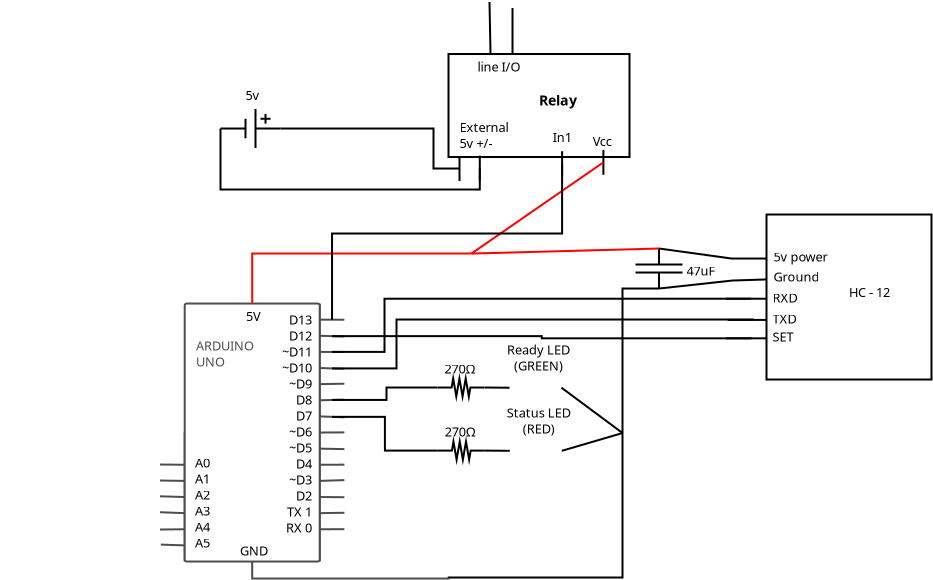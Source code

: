 <?xml version="1.0" encoding="UTF-8"?>
<dia:diagram xmlns:dia="http://www.lysator.liu.se/~alla/dia/">
  <dia:layer name="Background" visible="true" connectable="true" active="true">
    <dia:object type="Standard - Text" version="1" id="O0">
      <dia:attribute name="obj_pos">
        <dia:point val="7.4,7.1"/>
      </dia:attribute>
      <dia:attribute name="obj_bb">
        <dia:rectangle val="7.4,6.505;7.4,7.253"/>
      </dia:attribute>
      <dia:attribute name="text">
        <dia:composite type="text">
          <dia:attribute name="string">
            <dia:string>##</dia:string>
          </dia:attribute>
          <dia:attribute name="font">
            <dia:font family="sans" style="0" name="Helvetica"/>
          </dia:attribute>
          <dia:attribute name="height">
            <dia:real val="0.8"/>
          </dia:attribute>
          <dia:attribute name="pos">
            <dia:point val="7.4,7.1"/>
          </dia:attribute>
          <dia:attribute name="color">
            <dia:color val="#000000ff"/>
          </dia:attribute>
          <dia:attribute name="alignment">
            <dia:enum val="0"/>
          </dia:attribute>
        </dia:composite>
      </dia:attribute>
      <dia:attribute name="valign">
        <dia:enum val="3"/>
      </dia:attribute>
    </dia:object>
    <dia:object type="Standard - Text" version="1" id="O1">
      <dia:attribute name="obj_pos">
        <dia:point val="22.15,18.55"/>
      </dia:attribute>
      <dia:attribute name="obj_bb">
        <dia:rectangle val="22.15,17.955;22.15,18.703"/>
      </dia:attribute>
      <dia:attribute name="text">
        <dia:composite type="text">
          <dia:attribute name="string">
            <dia:string>##</dia:string>
          </dia:attribute>
          <dia:attribute name="font">
            <dia:font family="sans" style="0" name="Helvetica"/>
          </dia:attribute>
          <dia:attribute name="height">
            <dia:real val="0.8"/>
          </dia:attribute>
          <dia:attribute name="pos">
            <dia:point val="22.15,18.55"/>
          </dia:attribute>
          <dia:attribute name="color">
            <dia:color val="#000000ff"/>
          </dia:attribute>
          <dia:attribute name="alignment">
            <dia:enum val="0"/>
          </dia:attribute>
        </dia:composite>
      </dia:attribute>
      <dia:attribute name="valign">
        <dia:enum val="3"/>
      </dia:attribute>
    </dia:object>
    <dia:object type="Standard - Text" version="1" id="O2">
      <dia:attribute name="obj_pos">
        <dia:point val="9.95,7.6"/>
      </dia:attribute>
      <dia:attribute name="obj_bb">
        <dia:rectangle val="9.95,7.005;9.95,7.753"/>
      </dia:attribute>
      <dia:attribute name="text">
        <dia:composite type="text">
          <dia:attribute name="string">
            <dia:string>##</dia:string>
          </dia:attribute>
          <dia:attribute name="font">
            <dia:font family="sans" style="0" name="Helvetica"/>
          </dia:attribute>
          <dia:attribute name="height">
            <dia:real val="0.8"/>
          </dia:attribute>
          <dia:attribute name="pos">
            <dia:point val="9.95,7.6"/>
          </dia:attribute>
          <dia:attribute name="color">
            <dia:color val="#000000ff"/>
          </dia:attribute>
          <dia:attribute name="alignment">
            <dia:enum val="0"/>
          </dia:attribute>
        </dia:composite>
      </dia:attribute>
      <dia:attribute name="valign">
        <dia:enum val="3"/>
      </dia:attribute>
    </dia:object>
    <dia:object type="Standard - ZigZagLine" version="1" id="O3">
      <dia:attribute name="obj_pos">
        <dia:point val="19.96,20.75"/>
      </dia:attribute>
      <dia:attribute name="obj_bb">
        <dia:rectangle val="19.91,20.7;29.825,21.65"/>
      </dia:attribute>
      <dia:attribute name="orth_points">
        <dia:point val="19.96,20.75"/>
        <dia:point val="19.96,21.6"/>
        <dia:point val="29.775,21.6"/>
        <dia:point val="29.775,21.5"/>
      </dia:attribute>
      <dia:attribute name="orth_orient">
        <dia:enum val="1"/>
        <dia:enum val="0"/>
        <dia:enum val="1"/>
      </dia:attribute>
      <dia:attribute name="autorouting">
        <dia:boolean val="false"/>
      </dia:attribute>
      <dia:attribute name="line_color">
        <dia:color val="#4d4d4dff"/>
      </dia:attribute>
      <dia:connections>
        <dia:connection handle="0" to="O27" connection="6"/>
      </dia:connections>
    </dia:object>
    <dia:object type="Standard - Line" version="0" id="O4">
      <dia:attribute name="obj_pos">
        <dia:point val="16.585,15.912"/>
      </dia:attribute>
      <dia:attribute name="obj_bb">
        <dia:rectangle val="15.298,15.85;16.636,15.963"/>
      </dia:attribute>
      <dia:attribute name="conn_endpoints">
        <dia:point val="16.585,15.912"/>
        <dia:point val="15.349,15.9"/>
      </dia:attribute>
      <dia:attribute name="numcp">
        <dia:int val="1"/>
      </dia:attribute>
      <dia:attribute name="line_color">
        <dia:color val="#4d4d4dff"/>
      </dia:attribute>
      <dia:connections>
        <dia:connection handle="0" to="O10" connection="5"/>
      </dia:connections>
    </dia:object>
    <dia:object type="Standard - Line" version="0" id="O5">
      <dia:attribute name="obj_pos">
        <dia:point val="16.585,19.944"/>
      </dia:attribute>
      <dia:attribute name="obj_bb">
        <dia:rectangle val="15.338,19.852;16.637,19.995"/>
      </dia:attribute>
      <dia:attribute name="conn_endpoints">
        <dia:point val="16.585,19.944"/>
        <dia:point val="15.39,19.903"/>
      </dia:attribute>
      <dia:attribute name="numcp">
        <dia:int val="1"/>
      </dia:attribute>
      <dia:attribute name="line_color">
        <dia:color val="#4d4d4dff"/>
      </dia:attribute>
      <dia:connections>
        <dia:connection handle="0" to="O10" connection="0"/>
      </dia:connections>
    </dia:object>
    <dia:object type="Standard - Line" version="0" id="O6">
      <dia:attribute name="obj_pos">
        <dia:point val="16.585,16.719"/>
      </dia:attribute>
      <dia:attribute name="obj_bb">
        <dia:rectangle val="15.298,16.649;16.636,16.77"/>
      </dia:attribute>
      <dia:attribute name="conn_endpoints">
        <dia:point val="16.585,16.719"/>
        <dia:point val="15.349,16.7"/>
      </dia:attribute>
      <dia:attribute name="numcp">
        <dia:int val="1"/>
      </dia:attribute>
      <dia:attribute name="line_color">
        <dia:color val="#4d4d4dff"/>
      </dia:attribute>
      <dia:connections>
        <dia:connection handle="0" to="O10" connection="4"/>
      </dia:connections>
    </dia:object>
    <dia:object type="Standard - Line" version="0" id="O7">
      <dia:attribute name="obj_pos">
        <dia:point val="16.585,17.525"/>
      </dia:attribute>
      <dia:attribute name="obj_bb">
        <dia:rectangle val="15.298,17.439;16.637,17.576"/>
      </dia:attribute>
      <dia:attribute name="conn_endpoints">
        <dia:point val="16.585,17.525"/>
        <dia:point val="15.35,17.49"/>
      </dia:attribute>
      <dia:attribute name="numcp">
        <dia:int val="1"/>
      </dia:attribute>
      <dia:attribute name="line_color">
        <dia:color val="#4d4d4dff"/>
      </dia:attribute>
      <dia:connections>
        <dia:connection handle="0" to="O10" connection="3"/>
      </dia:connections>
    </dia:object>
    <dia:object type="Standard - Line" version="0" id="O8">
      <dia:attribute name="obj_pos">
        <dia:point val="16.585,18.331"/>
      </dia:attribute>
      <dia:attribute name="obj_bb">
        <dia:rectangle val="15.298,18.233;16.637,18.383"/>
      </dia:attribute>
      <dia:attribute name="conn_endpoints">
        <dia:point val="16.585,18.331"/>
        <dia:point val="15.35,18.285"/>
      </dia:attribute>
      <dia:attribute name="numcp">
        <dia:int val="1"/>
      </dia:attribute>
      <dia:attribute name="line_color">
        <dia:color val="#4d4d4dff"/>
      </dia:attribute>
      <dia:connections>
        <dia:connection handle="0" to="O10" connection="2"/>
      </dia:connections>
    </dia:object>
    <dia:object type="Standard - Line" version="0" id="O9">
      <dia:attribute name="obj_pos">
        <dia:point val="16.585,19.137"/>
      </dia:attribute>
      <dia:attribute name="obj_bb">
        <dia:rectangle val="15.3,19.087;16.636,19.201"/>
      </dia:attribute>
      <dia:attribute name="conn_endpoints">
        <dia:point val="16.585,19.137"/>
        <dia:point val="15.35,19.15"/>
      </dia:attribute>
      <dia:attribute name="numcp">
        <dia:int val="1"/>
      </dia:attribute>
      <dia:attribute name="line_color">
        <dia:color val="#4d4d4dff"/>
      </dia:attribute>
      <dia:connections>
        <dia:connection handle="0" to="O10" connection="1"/>
      </dia:connections>
    </dia:object>
    <dia:object type="Standard - Line" version="0" id="O10">
      <dia:attribute name="obj_pos">
        <dia:point val="16.585,20.75"/>
      </dia:attribute>
      <dia:attribute name="obj_bb">
        <dia:rectangle val="16.535,14.25;16.635,20.8"/>
      </dia:attribute>
      <dia:attribute name="conn_endpoints">
        <dia:point val="16.585,20.75"/>
        <dia:point val="16.585,14.3"/>
      </dia:attribute>
      <dia:attribute name="numcp">
        <dia:int val="7"/>
      </dia:attribute>
      <dia:attribute name="line_color">
        <dia:color val="#4d4d4dff"/>
      </dia:attribute>
      <dia:connections>
        <dia:connection handle="0" to="O27" connection="5"/>
        <dia:connection handle="1" to="O27" connection="3"/>
      </dia:connections>
    </dia:object>
    <dia:object type="Standard - Line" version="0" id="O11">
      <dia:attribute name="obj_pos">
        <dia:point val="23.335,14.3"/>
      </dia:attribute>
      <dia:attribute name="obj_bb">
        <dia:rectangle val="23.285,14.25;23.385,20.8"/>
      </dia:attribute>
      <dia:attribute name="conn_endpoints">
        <dia:point val="23.335,14.3"/>
        <dia:point val="23.335,20.75"/>
      </dia:attribute>
      <dia:attribute name="numcp">
        <dia:int val="7"/>
      </dia:attribute>
      <dia:attribute name="line_color">
        <dia:color val="#4d4d4dff"/>
      </dia:attribute>
      <dia:connections>
        <dia:connection handle="0" to="O27" connection="4"/>
        <dia:connection handle="1" to="O27" connection="7"/>
      </dia:connections>
    </dia:object>
    <dia:object type="Standard - Line" version="0" id="O12">
      <dia:attribute name="obj_pos">
        <dia:point val="23.335,7.85"/>
      </dia:attribute>
      <dia:attribute name="obj_bb">
        <dia:rectangle val="23.285,7.8;23.385,14.35"/>
      </dia:attribute>
      <dia:attribute name="conn_endpoints">
        <dia:point val="23.335,7.85"/>
        <dia:point val="23.335,14.3"/>
      </dia:attribute>
      <dia:attribute name="numcp">
        <dia:int val="7"/>
      </dia:attribute>
      <dia:attribute name="line_color">
        <dia:color val="#4d4d4dff"/>
      </dia:attribute>
      <dia:connections>
        <dia:connection handle="0" to="O27" connection="2"/>
        <dia:connection handle="1" to="O27" connection="4"/>
      </dia:connections>
    </dia:object>
    <dia:object type="Standard - Line" version="0" id="O13">
      <dia:attribute name="obj_pos">
        <dia:point val="24.569,8.66"/>
      </dia:attribute>
      <dia:attribute name="obj_bb">
        <dia:rectangle val="23.285,8.606;24.619,8.71"/>
      </dia:attribute>
      <dia:attribute name="conn_endpoints">
        <dia:point val="24.569,8.66"/>
        <dia:point val="23.335,8.656"/>
      </dia:attribute>
      <dia:attribute name="numcp">
        <dia:int val="1"/>
      </dia:attribute>
      <dia:attribute name="line_color">
        <dia:color val="#4d4d4dff"/>
      </dia:attribute>
      <dia:connections>
        <dia:connection handle="1" to="O12" connection="0"/>
      </dia:connections>
    </dia:object>
    <dia:object type="Standard - Line" version="0" id="O14">
      <dia:attribute name="obj_pos">
        <dia:point val="24.57,9.5"/>
      </dia:attribute>
      <dia:attribute name="obj_bb">
        <dia:rectangle val="23.284,9.411;24.621,9.552"/>
      </dia:attribute>
      <dia:attribute name="conn_endpoints">
        <dia:point val="24.57,9.5"/>
        <dia:point val="23.335,9.463"/>
      </dia:attribute>
      <dia:attribute name="numcp">
        <dia:int val="1"/>
      </dia:attribute>
      <dia:attribute name="line_color">
        <dia:color val="#4d4d4dff"/>
      </dia:attribute>
      <dia:connections>
        <dia:connection handle="1" to="O12" connection="1"/>
      </dia:connections>
    </dia:object>
    <dia:object type="Standard - Line" version="0" id="O15">
      <dia:attribute name="obj_pos">
        <dia:point val="24.57,10.27"/>
      </dia:attribute>
      <dia:attribute name="obj_bb">
        <dia:rectangle val="23.285,10.219;24.62,10.32"/>
      </dia:attribute>
      <dia:attribute name="conn_endpoints">
        <dia:point val="24.57,10.27"/>
        <dia:point val="23.335,10.269"/>
      </dia:attribute>
      <dia:attribute name="numcp">
        <dia:int val="1"/>
      </dia:attribute>
      <dia:attribute name="line_color">
        <dia:color val="#4d4d4dff"/>
      </dia:attribute>
      <dia:connections>
        <dia:connection handle="1" to="O12" connection="2"/>
      </dia:connections>
    </dia:object>
    <dia:object type="Standard - Line" version="0" id="O16">
      <dia:attribute name="obj_pos">
        <dia:point val="24.569,11.114"/>
      </dia:attribute>
      <dia:attribute name="obj_bb">
        <dia:rectangle val="23.284,11.023;24.621,11.166"/>
      </dia:attribute>
      <dia:attribute name="conn_endpoints">
        <dia:point val="24.569,11.114"/>
        <dia:point val="23.335,11.075"/>
      </dia:attribute>
      <dia:attribute name="numcp">
        <dia:int val="1"/>
      </dia:attribute>
      <dia:attribute name="line_color">
        <dia:color val="#4d4d4dff"/>
      </dia:attribute>
      <dia:connections>
        <dia:connection handle="1" to="O12" connection="3"/>
      </dia:connections>
    </dia:object>
    <dia:object type="Standard - Line" version="0" id="O17">
      <dia:attribute name="obj_pos">
        <dia:point val="24.569,11.859"/>
      </dia:attribute>
      <dia:attribute name="obj_bb">
        <dia:rectangle val="23.285,11.808;24.62,11.932"/>
      </dia:attribute>
      <dia:attribute name="conn_endpoints">
        <dia:point val="24.569,11.859"/>
        <dia:point val="23.335,11.881"/>
      </dia:attribute>
      <dia:attribute name="numcp">
        <dia:int val="1"/>
      </dia:attribute>
      <dia:attribute name="line_color">
        <dia:color val="#4d4d4dff"/>
      </dia:attribute>
      <dia:connections>
        <dia:connection handle="1" to="O12" connection="4"/>
      </dia:connections>
    </dia:object>
    <dia:object type="Standard - Line" version="0" id="O18">
      <dia:attribute name="obj_pos">
        <dia:point val="24.569,12.654"/>
      </dia:attribute>
      <dia:attribute name="obj_bb">
        <dia:rectangle val="23.284,12.603;24.62,12.739"/>
      </dia:attribute>
      <dia:attribute name="conn_endpoints">
        <dia:point val="24.569,12.654"/>
        <dia:point val="23.335,12.688"/>
      </dia:attribute>
      <dia:attribute name="numcp">
        <dia:int val="1"/>
      </dia:attribute>
      <dia:attribute name="line_color">
        <dia:color val="#4d4d4dff"/>
      </dia:attribute>
      <dia:connections>
        <dia:connection handle="1" to="O12" connection="5"/>
      </dia:connections>
    </dia:object>
    <dia:object type="Standard - Line" version="0" id="O19">
      <dia:attribute name="obj_pos">
        <dia:point val="24.569,13.539"/>
      </dia:attribute>
      <dia:attribute name="obj_bb">
        <dia:rectangle val="23.284,13.442;24.62,13.591"/>
      </dia:attribute>
      <dia:attribute name="conn_endpoints">
        <dia:point val="24.569,13.539"/>
        <dia:point val="23.335,13.494"/>
      </dia:attribute>
      <dia:attribute name="numcp">
        <dia:int val="1"/>
      </dia:attribute>
      <dia:attribute name="line_color">
        <dia:color val="#4d4d4dff"/>
      </dia:attribute>
      <dia:connections>
        <dia:connection handle="1" to="O12" connection="6"/>
      </dia:connections>
    </dia:object>
    <dia:object type="Standard - Line" version="0" id="O20">
      <dia:attribute name="obj_pos">
        <dia:point val="24.57,14.294"/>
      </dia:attribute>
      <dia:attribute name="obj_bb">
        <dia:rectangle val="23.285,14.244;24.62,14.35"/>
      </dia:attribute>
      <dia:attribute name="conn_endpoints">
        <dia:point val="24.57,14.294"/>
        <dia:point val="23.335,14.3"/>
      </dia:attribute>
      <dia:attribute name="numcp">
        <dia:int val="1"/>
      </dia:attribute>
      <dia:attribute name="line_color">
        <dia:color val="#4d4d4dff"/>
      </dia:attribute>
      <dia:connections>
        <dia:connection handle="1" to="O27" connection="4"/>
      </dia:connections>
    </dia:object>
    <dia:object type="Standard - Line" version="0" id="O21">
      <dia:attribute name="obj_pos">
        <dia:point val="24.569,15.13"/>
      </dia:attribute>
      <dia:attribute name="obj_bb">
        <dia:rectangle val="23.284,15.055;24.62,15.181"/>
      </dia:attribute>
      <dia:attribute name="conn_endpoints">
        <dia:point val="24.569,15.13"/>
        <dia:point val="23.335,15.106"/>
      </dia:attribute>
      <dia:attribute name="numcp">
        <dia:int val="1"/>
      </dia:attribute>
      <dia:attribute name="line_color">
        <dia:color val="#4d4d4dff"/>
      </dia:attribute>
      <dia:connections>
        <dia:connection handle="1" to="O11" connection="0"/>
      </dia:connections>
    </dia:object>
    <dia:object type="Standard - Line" version="0" id="O22">
      <dia:attribute name="obj_pos">
        <dia:point val="24.57,15.908"/>
      </dia:attribute>
      <dia:attribute name="obj_bb">
        <dia:rectangle val="23.285,15.858;24.62,15.963"/>
      </dia:attribute>
      <dia:attribute name="conn_endpoints">
        <dia:point val="24.57,15.908"/>
        <dia:point val="23.335,15.912"/>
      </dia:attribute>
      <dia:attribute name="numcp">
        <dia:int val="1"/>
      </dia:attribute>
      <dia:attribute name="line_color">
        <dia:color val="#4d4d4dff"/>
      </dia:attribute>
      <dia:connections>
        <dia:connection handle="1" to="O11" connection="1"/>
      </dia:connections>
    </dia:object>
    <dia:object type="Standard - Line" version="0" id="O23">
      <dia:attribute name="obj_pos">
        <dia:point val="24.569,16.679"/>
      </dia:attribute>
      <dia:attribute name="obj_bb">
        <dia:rectangle val="23.284,16.628;24.621,16.77"/>
      </dia:attribute>
      <dia:attribute name="conn_endpoints">
        <dia:point val="24.569,16.679"/>
        <dia:point val="23.335,16.719"/>
      </dia:attribute>
      <dia:attribute name="numcp">
        <dia:int val="1"/>
      </dia:attribute>
      <dia:attribute name="line_color">
        <dia:color val="#4d4d4dff"/>
      </dia:attribute>
      <dia:connections>
        <dia:connection handle="1" to="O11" connection="2"/>
      </dia:connections>
    </dia:object>
    <dia:object type="Standard - Line" version="0" id="O24">
      <dia:attribute name="obj_pos">
        <dia:point val="24.569,17.534"/>
      </dia:attribute>
      <dia:attribute name="obj_bb">
        <dia:rectangle val="23.285,17.475;24.62,17.585"/>
      </dia:attribute>
      <dia:attribute name="conn_endpoints">
        <dia:point val="24.569,17.534"/>
        <dia:point val="23.335,17.525"/>
      </dia:attribute>
      <dia:attribute name="numcp">
        <dia:int val="1"/>
      </dia:attribute>
      <dia:attribute name="line_color">
        <dia:color val="#4d4d4dff"/>
      </dia:attribute>
      <dia:connections>
        <dia:connection handle="1" to="O11" connection="3"/>
      </dia:connections>
    </dia:object>
    <dia:object type="Standard - Line" version="0" id="O25">
      <dia:attribute name="obj_pos">
        <dia:point val="24.57,18.312"/>
      </dia:attribute>
      <dia:attribute name="obj_bb">
        <dia:rectangle val="23.285,18.262;24.621,18.382"/>
      </dia:attribute>
      <dia:attribute name="conn_endpoints">
        <dia:point val="24.57,18.312"/>
        <dia:point val="23.335,18.331"/>
      </dia:attribute>
      <dia:attribute name="numcp">
        <dia:int val="1"/>
      </dia:attribute>
      <dia:attribute name="line_color">
        <dia:color val="#4d4d4dff"/>
      </dia:attribute>
      <dia:connections>
        <dia:connection handle="1" to="O11" connection="4"/>
      </dia:connections>
    </dia:object>
    <dia:object type="Standard - Line" version="0" id="O26">
      <dia:attribute name="obj_pos">
        <dia:point val="24.569,19.134"/>
      </dia:attribute>
      <dia:attribute name="obj_bb">
        <dia:rectangle val="23.285,19.084;24.619,19.188"/>
      </dia:attribute>
      <dia:attribute name="conn_endpoints">
        <dia:point val="24.569,19.134"/>
        <dia:point val="23.335,19.137"/>
      </dia:attribute>
      <dia:attribute name="numcp">
        <dia:int val="1"/>
      </dia:attribute>
      <dia:attribute name="line_color">
        <dia:color val="#4d4d4dff"/>
      </dia:attribute>
      <dia:connections>
        <dia:connection handle="1" to="O11" connection="5"/>
      </dia:connections>
    </dia:object>
    <dia:group>
      <dia:attribute name="meta">
        <dia:composite type="dict"/>
      </dia:attribute>
      <dia:attribute name="matrix"/>
      <dia:object type="Standard - Box" version="0" id="O27">
        <dia:attribute name="obj_pos">
          <dia:point val="16.585,7.85"/>
        </dia:attribute>
        <dia:attribute name="obj_bb">
          <dia:rectangle val="16.535,7.8;23.385,20.8"/>
        </dia:attribute>
        <dia:attribute name="elem_corner">
          <dia:point val="16.585,7.85"/>
        </dia:attribute>
        <dia:attribute name="elem_width">
          <dia:real val="6.75"/>
        </dia:attribute>
        <dia:attribute name="elem_height">
          <dia:real val="12.9"/>
        </dia:attribute>
        <dia:attribute name="border_width">
          <dia:real val="0.1"/>
        </dia:attribute>
        <dia:attribute name="border_color">
          <dia:color val="#4d4d4dff"/>
        </dia:attribute>
        <dia:attribute name="show_background">
          <dia:boolean val="true"/>
        </dia:attribute>
        <dia:attribute name="corner_radius">
          <dia:real val="0.1"/>
        </dia:attribute>
      </dia:object>
      <dia:object type="Standard - Text" version="1" id="O28">
        <dia:attribute name="obj_pos">
          <dia:point val="19.35,20.45"/>
        </dia:attribute>
        <dia:attribute name="obj_bb">
          <dia:rectangle val="19.35,19.855;20.817,20.602"/>
        </dia:attribute>
        <dia:attribute name="text">
          <dia:composite type="text">
            <dia:attribute name="string">
              <dia:string>#GND#</dia:string>
            </dia:attribute>
            <dia:attribute name="font">
              <dia:font family="sans" style="0" name="Helvetica"/>
            </dia:attribute>
            <dia:attribute name="height">
              <dia:real val="0.8"/>
            </dia:attribute>
            <dia:attribute name="pos">
              <dia:point val="19.35,20.45"/>
            </dia:attribute>
            <dia:attribute name="color">
              <dia:color val="#000000ff"/>
            </dia:attribute>
            <dia:attribute name="alignment">
              <dia:enum val="0"/>
            </dia:attribute>
          </dia:composite>
        </dia:attribute>
        <dia:attribute name="valign">
          <dia:enum val="3"/>
        </dia:attribute>
      </dia:object>
      <dia:object type="Standard - Text" version="1" id="O29">
        <dia:attribute name="obj_pos">
          <dia:point val="19.65,8.725"/>
        </dia:attribute>
        <dia:attribute name="obj_bb">
          <dia:rectangle val="19.65,8.13;20.495,8.877"/>
        </dia:attribute>
        <dia:attribute name="text">
          <dia:composite type="text">
            <dia:attribute name="string">
              <dia:string>#5V#</dia:string>
            </dia:attribute>
            <dia:attribute name="font">
              <dia:font family="sans" style="0" name="Helvetica"/>
            </dia:attribute>
            <dia:attribute name="height">
              <dia:real val="0.8"/>
            </dia:attribute>
            <dia:attribute name="pos">
              <dia:point val="19.65,8.725"/>
            </dia:attribute>
            <dia:attribute name="color">
              <dia:color val="#000000ff"/>
            </dia:attribute>
            <dia:attribute name="alignment">
              <dia:enum val="0"/>
            </dia:attribute>
          </dia:composite>
        </dia:attribute>
        <dia:attribute name="valign">
          <dia:enum val="3"/>
        </dia:attribute>
      </dia:object>
      <dia:object type="Standard - Text" version="1" id="O30">
        <dia:attribute name="obj_pos">
          <dia:point val="17.1,16.05"/>
        </dia:attribute>
        <dia:attribute name="obj_bb">
          <dia:rectangle val="17.1,15.455;17.945,20.203"/>
        </dia:attribute>
        <dia:attribute name="text">
          <dia:composite type="text">
            <dia:attribute name="string">
              <dia:string>#A0
A1
A2
A3
A4
A5#</dia:string>
            </dia:attribute>
            <dia:attribute name="font">
              <dia:font family="sans" style="0" name="Helvetica"/>
            </dia:attribute>
            <dia:attribute name="height">
              <dia:real val="0.8"/>
            </dia:attribute>
            <dia:attribute name="pos">
              <dia:point val="17.1,16.05"/>
            </dia:attribute>
            <dia:attribute name="color">
              <dia:color val="#000000ff"/>
            </dia:attribute>
            <dia:attribute name="alignment">
              <dia:enum val="0"/>
            </dia:attribute>
          </dia:composite>
        </dia:attribute>
        <dia:attribute name="valign">
          <dia:enum val="3"/>
        </dia:attribute>
      </dia:object>
      <dia:object type="Standard - Text" version="1" id="O31">
        <dia:attribute name="obj_pos">
          <dia:point val="17.15,10.2"/>
        </dia:attribute>
        <dia:attribute name="obj_bb">
          <dia:rectangle val="17.15,9.605;20.168,11.152"/>
        </dia:attribute>
        <dia:attribute name="text">
          <dia:composite type="text">
            <dia:attribute name="string">
              <dia:string>#ARDUINO
UNO#</dia:string>
            </dia:attribute>
            <dia:attribute name="font">
              <dia:font family="sans" style="0" name="Helvetica"/>
            </dia:attribute>
            <dia:attribute name="height">
              <dia:real val="0.8"/>
            </dia:attribute>
            <dia:attribute name="pos">
              <dia:point val="17.15,10.2"/>
            </dia:attribute>
            <dia:attribute name="color">
              <dia:color val="#4d4d4dff"/>
            </dia:attribute>
            <dia:attribute name="alignment">
              <dia:enum val="0"/>
            </dia:attribute>
          </dia:composite>
        </dia:attribute>
        <dia:attribute name="valign">
          <dia:enum val="3"/>
        </dia:attribute>
      </dia:object>
      <dia:object type="Standard - Text" version="1" id="O32">
        <dia:attribute name="obj_pos">
          <dia:point val="22.95,8.9"/>
        </dia:attribute>
        <dia:attribute name="obj_bb">
          <dia:rectangle val="21.105,8.305;22.95,19.453"/>
        </dia:attribute>
        <dia:attribute name="text">
          <dia:composite type="text">
            <dia:attribute name="string">
              <dia:string>#D13
D12
~D11
~D10
~D9
D8
D7
~D6
~D5
D4
~D3
D2
 TX 1
 RX 0#</dia:string>
            </dia:attribute>
            <dia:attribute name="font">
              <dia:font family="sans" style="0" name="Helvetica"/>
            </dia:attribute>
            <dia:attribute name="height">
              <dia:real val="0.8"/>
            </dia:attribute>
            <dia:attribute name="pos">
              <dia:point val="22.95,8.9"/>
            </dia:attribute>
            <dia:attribute name="color">
              <dia:color val="#000000ff"/>
            </dia:attribute>
            <dia:attribute name="alignment">
              <dia:enum val="2"/>
            </dia:attribute>
          </dia:composite>
        </dia:attribute>
        <dia:attribute name="valign">
          <dia:enum val="3"/>
        </dia:attribute>
      </dia:object>
    </dia:group>
    <dia:object type="Standard - PolyLine" version="0" id="O33">
      <dia:attribute name="obj_pos">
        <dia:point val="40.3,5.1"/>
      </dia:attribute>
      <dia:attribute name="obj_bb">
        <dia:rectangle val="40.244,5.044;46.225,5.65"/>
      </dia:attribute>
      <dia:attribute name="poly_points">
        <dia:point val="40.3,5.1"/>
        <dia:point val="43.925,5.6"/>
        <dia:point val="46.175,5.6"/>
      </dia:attribute>
      <dia:connections>
        <dia:connection handle="0" to="O45" connection="0"/>
      </dia:connections>
    </dia:object>
    <dia:object type="Standard - PolyLine" version="0" id="O34">
      <dia:attribute name="obj_pos">
        <dia:point val="40.3,7.1"/>
      </dia:attribute>
      <dia:attribute name="obj_bb">
        <dia:rectangle val="40.245,6.578;46.242,7.155"/>
      </dia:attribute>
      <dia:attribute name="poly_points">
        <dia:point val="40.3,7.1"/>
        <dia:point val="43.975,6.7"/>
        <dia:point val="46.19,6.63"/>
      </dia:attribute>
      <dia:connections>
        <dia:connection handle="0" to="O45" connection="1"/>
      </dia:connections>
    </dia:object>
    <dia:object type="Standard - Line" version="0" id="O35">
      <dia:attribute name="obj_pos">
        <dia:point val="43.655,7.61"/>
      </dia:attribute>
      <dia:attribute name="obj_bb">
        <dia:rectangle val="43.605,7.56;46.205,7.66"/>
      </dia:attribute>
      <dia:attribute name="conn_endpoints">
        <dia:point val="43.655,7.61"/>
        <dia:point val="46.155,7.61"/>
      </dia:attribute>
      <dia:attribute name="numcp">
        <dia:int val="1"/>
      </dia:attribute>
    </dia:object>
    <dia:object type="Standard - Line" version="0" id="O36">
      <dia:attribute name="obj_pos">
        <dia:point val="43.67,9.59"/>
      </dia:attribute>
      <dia:attribute name="obj_bb">
        <dia:rectangle val="43.62,9.54;46.22,9.64"/>
      </dia:attribute>
      <dia:attribute name="conn_endpoints">
        <dia:point val="43.67,9.59"/>
        <dia:point val="46.17,9.59"/>
      </dia:attribute>
      <dia:attribute name="numcp">
        <dia:int val="1"/>
      </dia:attribute>
    </dia:object>
    <dia:object type="Standard - Line" version="0" id="O37">
      <dia:attribute name="obj_pos">
        <dia:point val="43.735,8.67"/>
      </dia:attribute>
      <dia:attribute name="obj_bb">
        <dia:rectangle val="43.685,8.62;46.285,8.72"/>
      </dia:attribute>
      <dia:attribute name="conn_endpoints">
        <dia:point val="43.735,8.67"/>
        <dia:point val="46.235,8.67"/>
      </dia:attribute>
      <dia:attribute name="numcp">
        <dia:int val="1"/>
      </dia:attribute>
    </dia:object>
    <dia:group>
      <dia:attribute name="meta">
        <dia:composite type="dict"/>
      </dia:attribute>
      <dia:attribute name="matrix">
        <dia:connections>
          <dia:connection handle="0" to="O38" connection="8"/>
        </dia:connections>
      </dia:attribute>
      <dia:object type="Standard - Box" version="0" id="O38">
        <dia:attribute name="obj_pos">
          <dia:point val="45.675,3.4"/>
        </dia:attribute>
        <dia:attribute name="obj_bb">
          <dia:rectangle val="45.625,3.35;53.975,11.7"/>
        </dia:attribute>
        <dia:attribute name="elem_corner">
          <dia:point val="45.675,3.4"/>
        </dia:attribute>
        <dia:attribute name="elem_width">
          <dia:real val="8.25"/>
        </dia:attribute>
        <dia:attribute name="elem_height">
          <dia:real val="8.25"/>
        </dia:attribute>
        <dia:attribute name="show_background">
          <dia:boolean val="true"/>
        </dia:attribute>
      </dia:object>
      <dia:object type="Standard - Text" version="1" id="O39">
        <dia:attribute name="obj_pos">
          <dia:point val="49.8,7.525"/>
        </dia:attribute>
        <dia:attribute name="obj_bb">
          <dia:rectangle val="49.8,6.93;52.18,7.678"/>
        </dia:attribute>
        <dia:attribute name="text">
          <dia:composite type="text">
            <dia:attribute name="string">
              <dia:string>#HC - 12#</dia:string>
            </dia:attribute>
            <dia:attribute name="font">
              <dia:font family="sans" style="0" name="Helvetica"/>
            </dia:attribute>
            <dia:attribute name="height">
              <dia:real val="0.8"/>
            </dia:attribute>
            <dia:attribute name="pos">
              <dia:point val="49.8,7.525"/>
            </dia:attribute>
            <dia:attribute name="color">
              <dia:color val="#000000ff"/>
            </dia:attribute>
            <dia:attribute name="alignment">
              <dia:enum val="0"/>
            </dia:attribute>
          </dia:composite>
        </dia:attribute>
        <dia:attribute name="valign">
          <dia:enum val="3"/>
        </dia:attribute>
      </dia:object>
      <dia:object type="Standard - Text" version="1" id="O40">
        <dia:attribute name="obj_pos">
          <dia:point val="46.025,5.75"/>
        </dia:attribute>
        <dia:attribute name="obj_bb">
          <dia:rectangle val="46.025,5.155;48.998,5.902"/>
        </dia:attribute>
        <dia:attribute name="text">
          <dia:composite type="text">
            <dia:attribute name="string">
              <dia:string>#5v power#</dia:string>
            </dia:attribute>
            <dia:attribute name="font">
              <dia:font family="sans" style="0" name="Helvetica"/>
            </dia:attribute>
            <dia:attribute name="height">
              <dia:real val="0.8"/>
            </dia:attribute>
            <dia:attribute name="pos">
              <dia:point val="46.025,5.75"/>
            </dia:attribute>
            <dia:attribute name="color">
              <dia:color val="#000000ff"/>
            </dia:attribute>
            <dia:attribute name="alignment">
              <dia:enum val="0"/>
            </dia:attribute>
          </dia:composite>
        </dia:attribute>
        <dia:attribute name="valign">
          <dia:enum val="3"/>
        </dia:attribute>
      </dia:object>
      <dia:object type="Standard - Text" version="1" id="O41">
        <dia:attribute name="obj_pos">
          <dia:point val="46.025,6.75"/>
        </dia:attribute>
        <dia:attribute name="obj_bb">
          <dia:rectangle val="46.025,6.155;48.377,6.902"/>
        </dia:attribute>
        <dia:attribute name="text">
          <dia:composite type="text">
            <dia:attribute name="string">
              <dia:string>#Ground#</dia:string>
            </dia:attribute>
            <dia:attribute name="font">
              <dia:font family="sans" style="0" name="Helvetica"/>
            </dia:attribute>
            <dia:attribute name="height">
              <dia:real val="0.8"/>
            </dia:attribute>
            <dia:attribute name="pos">
              <dia:point val="46.025,6.75"/>
            </dia:attribute>
            <dia:attribute name="color">
              <dia:color val="#000000ff"/>
            </dia:attribute>
            <dia:attribute name="alignment">
              <dia:enum val="0"/>
            </dia:attribute>
          </dia:composite>
        </dia:attribute>
        <dia:attribute name="valign">
          <dia:enum val="3"/>
        </dia:attribute>
      </dia:object>
      <dia:object type="Standard - Text" version="1" id="O42">
        <dia:attribute name="obj_pos">
          <dia:point val="45.975,7.8"/>
        </dia:attribute>
        <dia:attribute name="obj_bb">
          <dia:rectangle val="45.975,7.205;47.35,7.952"/>
        </dia:attribute>
        <dia:attribute name="text">
          <dia:composite type="text">
            <dia:attribute name="string">
              <dia:string>#RXD#</dia:string>
            </dia:attribute>
            <dia:attribute name="font">
              <dia:font family="sans" style="0" name="Helvetica"/>
            </dia:attribute>
            <dia:attribute name="height">
              <dia:real val="0.8"/>
            </dia:attribute>
            <dia:attribute name="pos">
              <dia:point val="45.975,7.8"/>
            </dia:attribute>
            <dia:attribute name="color">
              <dia:color val="#000000ff"/>
            </dia:attribute>
            <dia:attribute name="alignment">
              <dia:enum val="0"/>
            </dia:attribute>
          </dia:composite>
        </dia:attribute>
        <dia:attribute name="valign">
          <dia:enum val="3"/>
        </dia:attribute>
      </dia:object>
      <dia:object type="Standard - Text" version="1" id="O43">
        <dia:attribute name="obj_pos">
          <dia:point val="45.975,8.85"/>
        </dia:attribute>
        <dia:attribute name="obj_bb">
          <dia:rectangle val="45.975,8.255;47.295,9.002"/>
        </dia:attribute>
        <dia:attribute name="text">
          <dia:composite type="text">
            <dia:attribute name="string">
              <dia:string>#TXD#</dia:string>
            </dia:attribute>
            <dia:attribute name="font">
              <dia:font family="sans" style="0" name="Helvetica"/>
            </dia:attribute>
            <dia:attribute name="height">
              <dia:real val="0.8"/>
            </dia:attribute>
            <dia:attribute name="pos">
              <dia:point val="45.975,8.85"/>
            </dia:attribute>
            <dia:attribute name="color">
              <dia:color val="#000000ff"/>
            </dia:attribute>
            <dia:attribute name="alignment">
              <dia:enum val="0"/>
            </dia:attribute>
          </dia:composite>
        </dia:attribute>
        <dia:attribute name="valign">
          <dia:enum val="3"/>
        </dia:attribute>
      </dia:object>
      <dia:object type="Standard - Text" version="1" id="O44">
        <dia:attribute name="obj_pos">
          <dia:point val="45.975,9.75"/>
        </dia:attribute>
        <dia:attribute name="obj_bb">
          <dia:rectangle val="45.975,9.155;47.182,9.902"/>
        </dia:attribute>
        <dia:attribute name="text">
          <dia:composite type="text">
            <dia:attribute name="string">
              <dia:string>#SET#</dia:string>
            </dia:attribute>
            <dia:attribute name="font">
              <dia:font family="sans" style="0" name="Helvetica"/>
            </dia:attribute>
            <dia:attribute name="height">
              <dia:real val="0.8"/>
            </dia:attribute>
            <dia:attribute name="pos">
              <dia:point val="45.975,9.75"/>
            </dia:attribute>
            <dia:attribute name="color">
              <dia:color val="#000000ff"/>
            </dia:attribute>
            <dia:attribute name="alignment">
              <dia:enum val="0"/>
            </dia:attribute>
          </dia:composite>
        </dia:attribute>
        <dia:attribute name="valign">
          <dia:enum val="3"/>
        </dia:attribute>
      </dia:object>
    </dia:group>
    <dia:object type="Circuit - Vertical Capacitor" version="1" id="O45">
      <dia:attribute name="obj_pos">
        <dia:point val="39.125,5.1"/>
      </dia:attribute>
      <dia:attribute name="obj_bb">
        <dia:rectangle val="39.125,5.1;41.475,7.1"/>
      </dia:attribute>
      <dia:attribute name="meta">
        <dia:composite type="dict"/>
      </dia:attribute>
      <dia:attribute name="elem_corner">
        <dia:point val="39.125,5.1"/>
      </dia:attribute>
      <dia:attribute name="elem_width">
        <dia:real val="2.35"/>
      </dia:attribute>
      <dia:attribute name="elem_height">
        <dia:real val="2"/>
      </dia:attribute>
      <dia:attribute name="line_width">
        <dia:real val="0.1"/>
      </dia:attribute>
      <dia:attribute name="line_colour">
        <dia:color val="#000000ff"/>
      </dia:attribute>
      <dia:attribute name="fill_colour">
        <dia:color val="#ffffffff"/>
      </dia:attribute>
      <dia:attribute name="show_background">
        <dia:boolean val="true"/>
      </dia:attribute>
      <dia:attribute name="line_style">
        <dia:enum val="0"/>
        <dia:real val="1"/>
      </dia:attribute>
      <dia:attribute name="flip_horizontal">
        <dia:boolean val="false"/>
      </dia:attribute>
      <dia:attribute name="flip_vertical">
        <dia:boolean val="false"/>
      </dia:attribute>
      <dia:attribute name="subscale">
        <dia:real val="1"/>
      </dia:attribute>
    </dia:object>
    <dia:object type="Standard - Text" version="1" id="O46">
      <dia:attribute name="obj_pos">
        <dia:point val="41.675,6.45"/>
      </dia:attribute>
      <dia:attribute name="obj_bb">
        <dia:rectangle val="41.675,5.855;43.465,6.603"/>
      </dia:attribute>
      <dia:attribute name="text">
        <dia:composite type="text">
          <dia:attribute name="string">
            <dia:string>#47uF #</dia:string>
          </dia:attribute>
          <dia:attribute name="font">
            <dia:font family="sans" style="0" name="Helvetica"/>
          </dia:attribute>
          <dia:attribute name="height">
            <dia:real val="0.8"/>
          </dia:attribute>
          <dia:attribute name="pos">
            <dia:point val="41.675,6.45"/>
          </dia:attribute>
          <dia:attribute name="color">
            <dia:color val="#000000ff"/>
          </dia:attribute>
          <dia:attribute name="alignment">
            <dia:enum val="0"/>
          </dia:attribute>
        </dia:composite>
      </dia:attribute>
      <dia:attribute name="valign">
        <dia:enum val="3"/>
      </dia:attribute>
    </dia:object>
    <dia:object type="Standard - Text" version="1" id="O47">
      <dia:attribute name="obj_pos">
        <dia:point val="41.075,6.4"/>
      </dia:attribute>
      <dia:attribute name="obj_bb">
        <dia:rectangle val="41.075,5.805;41.075,6.553"/>
      </dia:attribute>
      <dia:attribute name="text">
        <dia:composite type="text">
          <dia:attribute name="string">
            <dia:string>##</dia:string>
          </dia:attribute>
          <dia:attribute name="font">
            <dia:font family="sans" style="0" name="Helvetica"/>
          </dia:attribute>
          <dia:attribute name="height">
            <dia:real val="0.8"/>
          </dia:attribute>
          <dia:attribute name="pos">
            <dia:point val="41.075,6.4"/>
          </dia:attribute>
          <dia:attribute name="color">
            <dia:color val="#000000ff"/>
          </dia:attribute>
          <dia:attribute name="alignment">
            <dia:enum val="0"/>
          </dia:attribute>
        </dia:composite>
      </dia:attribute>
      <dia:attribute name="valign">
        <dia:enum val="3"/>
      </dia:attribute>
    </dia:object>
    <dia:object type="Standard - ZigZagLine" version="1" id="O48">
      <dia:attribute name="obj_pos">
        <dia:point val="19.96,7.85"/>
      </dia:attribute>
      <dia:attribute name="obj_bb">
        <dia:rectangle val="19.91,5.3;31.075,7.9"/>
      </dia:attribute>
      <dia:attribute name="orth_points">
        <dia:point val="19.96,7.85"/>
        <dia:point val="19.96,5.35"/>
        <dia:point val="30.925,5.35"/>
        <dia:point val="30.925,5.35"/>
        <dia:point val="31.025,5.35"/>
      </dia:attribute>
      <dia:attribute name="orth_orient">
        <dia:enum val="1"/>
        <dia:enum val="0"/>
        <dia:enum val="1"/>
        <dia:enum val="0"/>
      </dia:attribute>
      <dia:attribute name="autorouting">
        <dia:boolean val="false"/>
      </dia:attribute>
      <dia:attribute name="line_color">
        <dia:color val="#ff0900ff"/>
      </dia:attribute>
      <dia:connections>
        <dia:connection handle="0" to="O27" connection="1"/>
      </dia:connections>
    </dia:object>
    <dia:object type="Standard - ZigZagLine" version="1" id="O49">
      <dia:attribute name="obj_pos">
        <dia:point val="44.905,7.61"/>
      </dia:attribute>
      <dia:attribute name="obj_bb">
        <dia:rectangle val="23.902,7.56;44.955,10.319"/>
      </dia:attribute>
      <dia:attribute name="orth_points">
        <dia:point val="44.905,7.61"/>
        <dia:point val="26.575,7.61"/>
        <dia:point val="26.575,10.269"/>
        <dia:point val="23.952,10.269"/>
      </dia:attribute>
      <dia:attribute name="orth_orient">
        <dia:enum val="0"/>
        <dia:enum val="1"/>
        <dia:enum val="0"/>
      </dia:attribute>
      <dia:attribute name="autorouting">
        <dia:boolean val="false"/>
      </dia:attribute>
      <dia:connections>
        <dia:connection handle="0" to="O35" connection="0"/>
        <dia:connection handle="1" to="O15" connection="0"/>
      </dia:connections>
    </dia:object>
    <dia:object type="Standard - ZigZagLine" version="1" id="O50">
      <dia:attribute name="obj_pos">
        <dia:point val="23.952,11.095"/>
      </dia:attribute>
      <dia:attribute name="obj_bb">
        <dia:rectangle val="23.902,8.6;45.035,11.145"/>
      </dia:attribute>
      <dia:attribute name="orth_points">
        <dia:point val="23.952,11.095"/>
        <dia:point val="27.175,11.095"/>
        <dia:point val="27.175,8.65"/>
        <dia:point val="44.985,8.65"/>
        <dia:point val="44.985,8.67"/>
      </dia:attribute>
      <dia:attribute name="orth_orient">
        <dia:enum val="0"/>
        <dia:enum val="1"/>
        <dia:enum val="0"/>
        <dia:enum val="1"/>
      </dia:attribute>
      <dia:attribute name="autorouting">
        <dia:boolean val="false"/>
      </dia:attribute>
      <dia:connections>
        <dia:connection handle="0" to="O16" connection="0"/>
        <dia:connection handle="1" to="O37" connection="0"/>
      </dia:connections>
    </dia:object>
    <dia:object type="Standard - Line" version="0" id="O51">
      <dia:attribute name="obj_pos">
        <dia:point val="40.3,5.1"/>
      </dia:attribute>
      <dia:attribute name="obj_bb">
        <dia:rectangle val="30.924,5.049;40.351,5.401"/>
      </dia:attribute>
      <dia:attribute name="conn_endpoints">
        <dia:point val="40.3,5.1"/>
        <dia:point val="30.975,5.35"/>
      </dia:attribute>
      <dia:attribute name="numcp">
        <dia:int val="1"/>
      </dia:attribute>
      <dia:attribute name="line_color">
        <dia:color val="#ff0000ff"/>
      </dia:attribute>
      <dia:connections>
        <dia:connection handle="0" to="O45" connection="0"/>
        <dia:connection handle="1" to="O48" connection="3"/>
      </dia:connections>
    </dia:object>
    <dia:object type="Standard - ZigZagLine" version="1" id="O52">
      <dia:attribute name="obj_pos">
        <dia:point val="29.775,21.55"/>
      </dia:attribute>
      <dia:attribute name="obj_bb">
        <dia:rectangle val="29.725,7.05;40.35,21.6"/>
      </dia:attribute>
      <dia:attribute name="orth_points">
        <dia:point val="29.775,21.55"/>
        <dia:point val="38.475,21.55"/>
        <dia:point val="38.475,7.1"/>
        <dia:point val="40.3,7.1"/>
      </dia:attribute>
      <dia:attribute name="orth_orient">
        <dia:enum val="0"/>
        <dia:enum val="1"/>
        <dia:enum val="0"/>
      </dia:attribute>
      <dia:attribute name="autorouting">
        <dia:boolean val="false"/>
      </dia:attribute>
      <dia:connections>
        <dia:connection handle="0" to="O3" connection="2"/>
        <dia:connection handle="1" to="O45" connection="1"/>
      </dia:connections>
    </dia:object>
    <dia:object type="Standard - Line" version="0" id="O53">
      <dia:attribute name="obj_pos">
        <dia:point val="31.575,12.05"/>
      </dia:attribute>
      <dia:attribute name="obj_bb">
        <dia:rectangle val="31.525,12.0;32.876,12.11"/>
      </dia:attribute>
      <dia:attribute name="conn_endpoints">
        <dia:point val="31.575,12.05"/>
        <dia:point val="32.825,12.06"/>
      </dia:attribute>
      <dia:attribute name="numcp">
        <dia:int val="1"/>
      </dia:attribute>
      <dia:connections>
        <dia:connection handle="0" to="O54" connection="1"/>
        <dia:connection handle="1" to="O56" connection="0"/>
      </dia:connections>
    </dia:object>
    <dia:group>
      <dia:attribute name="meta">
        <dia:composite type="dict"/>
      </dia:attribute>
      <dia:attribute name="matrix"/>
      <dia:object type="Circuit - Horizontal Resistor" version="1" id="O54">
        <dia:attribute name="obj_pos">
          <dia:point val="29.225,11.6"/>
        </dia:attribute>
        <dia:attribute name="obj_bb">
          <dia:rectangle val="29.225,11.017;31.575,13.083"/>
        </dia:attribute>
        <dia:attribute name="meta">
          <dia:composite type="dict"/>
        </dia:attribute>
        <dia:attribute name="elem_corner">
          <dia:point val="29.225,11.6"/>
        </dia:attribute>
        <dia:attribute name="elem_width">
          <dia:real val="2.35"/>
        </dia:attribute>
        <dia:attribute name="elem_height">
          <dia:real val="0.9"/>
        </dia:attribute>
        <dia:attribute name="line_width">
          <dia:real val="0.1"/>
        </dia:attribute>
        <dia:attribute name="line_colour">
          <dia:color val="#000000ff"/>
        </dia:attribute>
        <dia:attribute name="fill_colour">
          <dia:color val="#ffffffff"/>
        </dia:attribute>
        <dia:attribute name="show_background">
          <dia:boolean val="true"/>
        </dia:attribute>
        <dia:attribute name="line_style">
          <dia:enum val="0"/>
          <dia:real val="1"/>
        </dia:attribute>
        <dia:attribute name="flip_horizontal">
          <dia:boolean val="false"/>
        </dia:attribute>
        <dia:attribute name="flip_vertical">
          <dia:boolean val="false"/>
        </dia:attribute>
        <dia:attribute name="subscale">
          <dia:real val="1"/>
        </dia:attribute>
        <dia:attribute name="custom:id">
          <dia:string>##</dia:string>
        </dia:attribute>
        <dia:attribute name="custom:ohms">
          <dia:int val="0"/>
        </dia:attribute>
        <dia:attribute name="custom:power">
          <dia:real val="0"/>
        </dia:attribute>
        <dia:attribute name="custom:smd">
          <dia:boolean val="false"/>
        </dia:attribute>
      </dia:object>
      <dia:object type="Standard - Text" version="1" id="O55">
        <dia:attribute name="obj_pos">
          <dia:point val="29.575,11.35"/>
        </dia:attribute>
        <dia:attribute name="obj_bb">
          <dia:rectangle val="29.575,10.755;31.288,11.502"/>
        </dia:attribute>
        <dia:attribute name="text">
          <dia:composite type="text">
            <dia:attribute name="string">
              <dia:string>#270Ω#</dia:string>
            </dia:attribute>
            <dia:attribute name="font">
              <dia:font family="sans" style="0" name="Helvetica"/>
            </dia:attribute>
            <dia:attribute name="height">
              <dia:real val="0.8"/>
            </dia:attribute>
            <dia:attribute name="pos">
              <dia:point val="29.575,11.35"/>
            </dia:attribute>
            <dia:attribute name="color">
              <dia:color val="#000000ff"/>
            </dia:attribute>
            <dia:attribute name="alignment">
              <dia:enum val="0"/>
            </dia:attribute>
          </dia:composite>
        </dia:attribute>
        <dia:attribute name="valign">
          <dia:enum val="3"/>
        </dia:attribute>
      </dia:object>
    </dia:group>
    <dia:object type="Circuit2 - Horizontal LED" version="1" id="O56">
      <dia:attribute name="obj_pos">
        <dia:point val="32.825,11.4"/>
      </dia:attribute>
      <dia:attribute name="obj_bb">
        <dia:rectangle val="32.825,11.259;35.425,12.67"/>
      </dia:attribute>
      <dia:attribute name="meta">
        <dia:composite type="dict"/>
      </dia:attribute>
      <dia:attribute name="elem_corner">
        <dia:point val="32.825,11.4"/>
      </dia:attribute>
      <dia:attribute name="elem_width">
        <dia:real val="2.6"/>
      </dia:attribute>
      <dia:attribute name="elem_height">
        <dia:real val="1.1"/>
      </dia:attribute>
      <dia:attribute name="line_width">
        <dia:real val="0.1"/>
      </dia:attribute>
      <dia:attribute name="line_colour">
        <dia:color val="#000000ff"/>
      </dia:attribute>
      <dia:attribute name="fill_colour">
        <dia:color val="#ffffffff"/>
      </dia:attribute>
      <dia:attribute name="show_background">
        <dia:boolean val="true"/>
      </dia:attribute>
      <dia:attribute name="line_style">
        <dia:enum val="0"/>
        <dia:real val="1"/>
      </dia:attribute>
      <dia:attribute name="flip_horizontal">
        <dia:boolean val="false"/>
      </dia:attribute>
      <dia:attribute name="flip_vertical">
        <dia:boolean val="false"/>
      </dia:attribute>
      <dia:attribute name="subscale">
        <dia:real val="1"/>
      </dia:attribute>
    </dia:object>
    <dia:object type="Standard - Text" version="1" id="O57">
      <dia:attribute name="obj_pos">
        <dia:point val="34.275,10.55"/>
      </dia:attribute>
      <dia:attribute name="obj_bb">
        <dia:rectangle val="32.55,9.748;36.019,11.352"/>
      </dia:attribute>
      <dia:attribute name="text">
        <dia:composite type="text">
          <dia:attribute name="string">
            <dia:string>#Ready LED
(GREEN)#</dia:string>
          </dia:attribute>
          <dia:attribute name="font">
            <dia:font family="sans" style="0" name="Helvetica"/>
          </dia:attribute>
          <dia:attribute name="height">
            <dia:real val="0.8"/>
          </dia:attribute>
          <dia:attribute name="pos">
            <dia:point val="34.275,10.362"/>
          </dia:attribute>
          <dia:attribute name="color">
            <dia:color val="#000000ff"/>
          </dia:attribute>
          <dia:attribute name="alignment">
            <dia:enum val="1"/>
          </dia:attribute>
        </dia:composite>
      </dia:attribute>
      <dia:attribute name="valign">
        <dia:enum val="2"/>
      </dia:attribute>
    </dia:object>
    <dia:object type="Standard - ZigZagLine" version="1" id="O58">
      <dia:attribute name="obj_pos">
        <dia:point val="23.953,9.481"/>
      </dia:attribute>
      <dia:attribute name="obj_bb">
        <dia:rectangle val="23.902,9.431;44.97,9.64"/>
      </dia:attribute>
      <dia:attribute name="orth_points">
        <dia:point val="23.953,9.481"/>
        <dia:point val="34.436,9.481"/>
        <dia:point val="34.436,9.59"/>
        <dia:point val="44.92,9.59"/>
      </dia:attribute>
      <dia:attribute name="orth_orient">
        <dia:enum val="0"/>
        <dia:enum val="1"/>
        <dia:enum val="0"/>
      </dia:attribute>
      <dia:attribute name="autorouting">
        <dia:boolean val="true"/>
      </dia:attribute>
      <dia:connections>
        <dia:connection handle="0" to="O14" connection="0"/>
        <dia:connection handle="1" to="O36" connection="0"/>
      </dia:connections>
    </dia:object>
    <dia:object type="Standard - ZigZagLine" version="1" id="O59">
      <dia:attribute name="obj_pos">
        <dia:point val="23.952,12.671"/>
      </dia:attribute>
      <dia:attribute name="obj_bb">
        <dia:rectangle val="23.902,12;29.275,12.721"/>
      </dia:attribute>
      <dia:attribute name="orth_points">
        <dia:point val="23.952,12.671"/>
        <dia:point val="26.675,12.671"/>
        <dia:point val="26.675,12.05"/>
        <dia:point val="29.225,12.05"/>
      </dia:attribute>
      <dia:attribute name="orth_orient">
        <dia:enum val="0"/>
        <dia:enum val="1"/>
        <dia:enum val="0"/>
      </dia:attribute>
      <dia:attribute name="autorouting">
        <dia:boolean val="false"/>
      </dia:attribute>
      <dia:connections>
        <dia:connection handle="0" to="O18" connection="0"/>
        <dia:connection handle="1" to="O54" connection="0"/>
      </dia:connections>
    </dia:object>
    <dia:object type="Standard - Line" version="0" id="O60">
      <dia:attribute name="obj_pos">
        <dia:point val="35.425,12.06"/>
      </dia:attribute>
      <dia:attribute name="obj_bb">
        <dia:rectangle val="35.355,11.99;38.545,14.395"/>
      </dia:attribute>
      <dia:attribute name="conn_endpoints">
        <dia:point val="35.425,12.06"/>
        <dia:point val="38.475,14.325"/>
      </dia:attribute>
      <dia:attribute name="numcp">
        <dia:int val="1"/>
      </dia:attribute>
      <dia:connections>
        <dia:connection handle="0" to="O56" connection="1"/>
        <dia:connection handle="1" to="O52" connection="1"/>
      </dia:connections>
    </dia:object>
    <dia:object type="Standard - Line" version="0" id="O61">
      <dia:attribute name="obj_pos">
        <dia:point val="31.59,15.204"/>
      </dia:attribute>
      <dia:attribute name="obj_bb">
        <dia:rectangle val="31.54,15.153;32.891,15.264"/>
      </dia:attribute>
      <dia:attribute name="conn_endpoints">
        <dia:point val="31.59,15.204"/>
        <dia:point val="32.84,15.214"/>
      </dia:attribute>
      <dia:attribute name="numcp">
        <dia:int val="1"/>
      </dia:attribute>
    </dia:object>
    <dia:group>
      <dia:attribute name="meta">
        <dia:composite type="dict"/>
      </dia:attribute>
      <dia:attribute name="matrix"/>
      <dia:object type="Circuit - Horizontal Resistor" version="1" id="O62">
        <dia:attribute name="obj_pos">
          <dia:point val="29.24,14.754"/>
        </dia:attribute>
        <dia:attribute name="obj_bb">
          <dia:rectangle val="29.24,14.171;31.59,16.237"/>
        </dia:attribute>
        <dia:attribute name="meta">
          <dia:composite type="dict"/>
        </dia:attribute>
        <dia:attribute name="elem_corner">
          <dia:point val="29.24,14.754"/>
        </dia:attribute>
        <dia:attribute name="elem_width">
          <dia:real val="2.35"/>
        </dia:attribute>
        <dia:attribute name="elem_height">
          <dia:real val="0.9"/>
        </dia:attribute>
        <dia:attribute name="line_width">
          <dia:real val="0.1"/>
        </dia:attribute>
        <dia:attribute name="line_colour">
          <dia:color val="#000000ff"/>
        </dia:attribute>
        <dia:attribute name="fill_colour">
          <dia:color val="#ffffffff"/>
        </dia:attribute>
        <dia:attribute name="show_background">
          <dia:boolean val="true"/>
        </dia:attribute>
        <dia:attribute name="line_style">
          <dia:enum val="0"/>
          <dia:real val="1"/>
        </dia:attribute>
        <dia:attribute name="flip_horizontal">
          <dia:boolean val="false"/>
        </dia:attribute>
        <dia:attribute name="flip_vertical">
          <dia:boolean val="false"/>
        </dia:attribute>
        <dia:attribute name="subscale">
          <dia:real val="1"/>
        </dia:attribute>
        <dia:attribute name="custom:id">
          <dia:string>##</dia:string>
        </dia:attribute>
        <dia:attribute name="custom:ohms">
          <dia:int val="0"/>
        </dia:attribute>
        <dia:attribute name="custom:power">
          <dia:real val="0"/>
        </dia:attribute>
        <dia:attribute name="custom:smd">
          <dia:boolean val="false"/>
        </dia:attribute>
      </dia:object>
      <dia:object type="Standard - Text" version="1" id="O63">
        <dia:attribute name="obj_pos">
          <dia:point val="29.59,14.504"/>
        </dia:attribute>
        <dia:attribute name="obj_bb">
          <dia:rectangle val="29.59,13.909;31.303,14.656"/>
        </dia:attribute>
        <dia:attribute name="text">
          <dia:composite type="text">
            <dia:attribute name="string">
              <dia:string>#270Ω#</dia:string>
            </dia:attribute>
            <dia:attribute name="font">
              <dia:font family="sans" style="0" name="Helvetica"/>
            </dia:attribute>
            <dia:attribute name="height">
              <dia:real val="0.8"/>
            </dia:attribute>
            <dia:attribute name="pos">
              <dia:point val="29.59,14.504"/>
            </dia:attribute>
            <dia:attribute name="color">
              <dia:color val="#000000ff"/>
            </dia:attribute>
            <dia:attribute name="alignment">
              <dia:enum val="0"/>
            </dia:attribute>
          </dia:composite>
        </dia:attribute>
        <dia:attribute name="valign">
          <dia:enum val="3"/>
        </dia:attribute>
      </dia:object>
    </dia:group>
    <dia:group>
      <dia:attribute name="meta">
        <dia:composite type="dict"/>
      </dia:attribute>
      <dia:attribute name="matrix"/>
      <dia:object type="Circuit2 - Horizontal LED" version="1" id="O64">
        <dia:attribute name="obj_pos">
          <dia:point val="32.84,14.554"/>
        </dia:attribute>
        <dia:attribute name="obj_bb">
          <dia:rectangle val="32.84,14.412;35.44,15.824"/>
        </dia:attribute>
        <dia:attribute name="meta">
          <dia:composite type="dict"/>
        </dia:attribute>
        <dia:attribute name="elem_corner">
          <dia:point val="32.84,14.554"/>
        </dia:attribute>
        <dia:attribute name="elem_width">
          <dia:real val="2.6"/>
        </dia:attribute>
        <dia:attribute name="elem_height">
          <dia:real val="1.1"/>
        </dia:attribute>
        <dia:attribute name="line_width">
          <dia:real val="0.1"/>
        </dia:attribute>
        <dia:attribute name="line_colour">
          <dia:color val="#000000ff"/>
        </dia:attribute>
        <dia:attribute name="fill_colour">
          <dia:color val="#ffffffff"/>
        </dia:attribute>
        <dia:attribute name="show_background">
          <dia:boolean val="true"/>
        </dia:attribute>
        <dia:attribute name="line_style">
          <dia:enum val="0"/>
          <dia:real val="1"/>
        </dia:attribute>
        <dia:attribute name="flip_horizontal">
          <dia:boolean val="false"/>
        </dia:attribute>
        <dia:attribute name="flip_vertical">
          <dia:boolean val="false"/>
        </dia:attribute>
        <dia:attribute name="subscale">
          <dia:real val="1"/>
        </dia:attribute>
      </dia:object>
      <dia:object type="Standard - Text" version="1" id="O65">
        <dia:attribute name="obj_pos">
          <dia:point val="34.29,13.704"/>
        </dia:attribute>
        <dia:attribute name="obj_bb">
          <dia:rectangle val="32.543,12.902;36.056,14.505"/>
        </dia:attribute>
        <dia:attribute name="text">
          <dia:composite type="text">
            <dia:attribute name="string">
              <dia:string>#Status LED
(RED)#</dia:string>
            </dia:attribute>
            <dia:attribute name="font">
              <dia:font family="sans" style="0" name="Helvetica"/>
            </dia:attribute>
            <dia:attribute name="height">
              <dia:real val="0.8"/>
            </dia:attribute>
            <dia:attribute name="pos">
              <dia:point val="34.29,13.516"/>
            </dia:attribute>
            <dia:attribute name="color">
              <dia:color val="#000000ff"/>
            </dia:attribute>
            <dia:attribute name="alignment">
              <dia:enum val="1"/>
            </dia:attribute>
          </dia:composite>
        </dia:attribute>
        <dia:attribute name="valign">
          <dia:enum val="2"/>
        </dia:attribute>
      </dia:object>
    </dia:group>
    <dia:object type="Standard - ZigZagLine" version="1" id="O66">
      <dia:attribute name="obj_pos">
        <dia:point val="23.952,13.517"/>
      </dia:attribute>
      <dia:attribute name="obj_bb">
        <dia:rectangle val="23.902,13.466;29.29,15.254"/>
      </dia:attribute>
      <dia:attribute name="orth_points">
        <dia:point val="23.952,13.517"/>
        <dia:point val="26.596,13.517"/>
        <dia:point val="26.596,15.204"/>
        <dia:point val="29.24,15.204"/>
      </dia:attribute>
      <dia:attribute name="orth_orient">
        <dia:enum val="0"/>
        <dia:enum val="1"/>
        <dia:enum val="0"/>
      </dia:attribute>
      <dia:attribute name="autorouting">
        <dia:boolean val="true"/>
      </dia:attribute>
      <dia:connections>
        <dia:connection handle="0" to="O19" connection="0"/>
        <dia:connection handle="1" to="O62" connection="0"/>
      </dia:connections>
    </dia:object>
    <dia:object type="Standard - Line" version="0" id="O67">
      <dia:attribute name="obj_pos">
        <dia:point val="35.44,15.214"/>
      </dia:attribute>
      <dia:attribute name="obj_bb">
        <dia:rectangle val="35.378,14.263;38.537,15.276"/>
      </dia:attribute>
      <dia:attribute name="conn_endpoints">
        <dia:point val="35.44,15.214"/>
        <dia:point val="38.475,14.325"/>
      </dia:attribute>
      <dia:attribute name="numcp">
        <dia:int val="1"/>
      </dia:attribute>
      <dia:connections>
        <dia:connection handle="0" to="O64" connection="1"/>
        <dia:connection handle="1" to="O52" connection="1"/>
      </dia:connections>
    </dia:object>
    <dia:group>
      <dia:attribute name="meta">
        <dia:composite type="dict"/>
      </dia:attribute>
      <dia:attribute name="matrix"/>
      <dia:object type="Circuit - Horizontal Powersource (European)" version="1" id="O68">
        <dia:attribute name="obj_pos">
          <dia:point val="18.375,-1.875"/>
        </dia:attribute>
        <dia:attribute name="obj_bb">
          <dia:rectangle val="18.375,-1.875;21.375,0.075"/>
        </dia:attribute>
        <dia:attribute name="meta">
          <dia:composite type="dict"/>
        </dia:attribute>
        <dia:attribute name="elem_corner">
          <dia:point val="18.375,-1.875"/>
        </dia:attribute>
        <dia:attribute name="elem_width">
          <dia:real val="3.0"/>
        </dia:attribute>
        <dia:attribute name="elem_height">
          <dia:real val="1.95"/>
        </dia:attribute>
        <dia:attribute name="line_width">
          <dia:real val="0.1"/>
        </dia:attribute>
        <dia:attribute name="line_colour">
          <dia:color val="#000000ff"/>
        </dia:attribute>
        <dia:attribute name="fill_colour">
          <dia:color val="#ffffffff"/>
        </dia:attribute>
        <dia:attribute name="show_background">
          <dia:boolean val="true"/>
        </dia:attribute>
        <dia:attribute name="line_style">
          <dia:enum val="0"/>
          <dia:real val="1"/>
        </dia:attribute>
        <dia:attribute name="flip_horizontal">
          <dia:boolean val="false"/>
        </dia:attribute>
        <dia:attribute name="flip_vertical">
          <dia:boolean val="false"/>
        </dia:attribute>
        <dia:attribute name="subscale">
          <dia:real val="1"/>
        </dia:attribute>
      </dia:object>
      <dia:object type="Standard - Text" version="1" id="O69">
        <dia:attribute name="obj_pos">
          <dia:point val="19.625,-2.325"/>
        </dia:attribute>
        <dia:attribute name="obj_bb">
          <dia:rectangle val="19.625,-2.92;20.413,-2.172"/>
        </dia:attribute>
        <dia:attribute name="text">
          <dia:composite type="text">
            <dia:attribute name="string">
              <dia:string>#5v#</dia:string>
            </dia:attribute>
            <dia:attribute name="font">
              <dia:font family="sans" style="0" name="Helvetica"/>
            </dia:attribute>
            <dia:attribute name="height">
              <dia:real val="0.8"/>
            </dia:attribute>
            <dia:attribute name="pos">
              <dia:point val="19.625,-2.325"/>
            </dia:attribute>
            <dia:attribute name="color">
              <dia:color val="#000000ff"/>
            </dia:attribute>
            <dia:attribute name="alignment">
              <dia:enum val="0"/>
            </dia:attribute>
          </dia:composite>
        </dia:attribute>
        <dia:attribute name="valign">
          <dia:enum val="3"/>
        </dia:attribute>
      </dia:object>
    </dia:group>
    <dia:object type="Standard - Line" version="0" id="O70">
      <dia:attribute name="obj_pos">
        <dia:point val="31.825,-7.225"/>
      </dia:attribute>
      <dia:attribute name="obj_bb">
        <dia:rectangle val="31.774,-7.276;31.926,-4.624"/>
      </dia:attribute>
      <dia:attribute name="conn_endpoints">
        <dia:point val="31.825,-7.225"/>
        <dia:point val="31.875,-4.675"/>
      </dia:attribute>
      <dia:attribute name="numcp">
        <dia:int val="1"/>
      </dia:attribute>
    </dia:object>
    <dia:object type="Standard - Line" version="0" id="O71">
      <dia:attribute name="obj_pos">
        <dia:point val="32.975,-6.925"/>
      </dia:attribute>
      <dia:attribute name="obj_bb">
        <dia:rectangle val="32.925,-6.975;33.025,-4.625"/>
      </dia:attribute>
      <dia:attribute name="conn_endpoints">
        <dia:point val="32.975,-6.925"/>
        <dia:point val="32.975,-4.675"/>
      </dia:attribute>
      <dia:attribute name="numcp">
        <dia:int val="1"/>
      </dia:attribute>
    </dia:object>
    <dia:object type="Standard - ZigZagLine" version="1" id="O72">
      <dia:attribute name="obj_pos">
        <dia:point val="18.375,-0.9"/>
      </dia:attribute>
      <dia:attribute name="obj_bb">
        <dia:rectangle val="18.325,-0.95;31.39,2.2"/>
      </dia:attribute>
      <dia:attribute name="orth_points">
        <dia:point val="18.375,-0.9"/>
        <dia:point val="18.375,2.15"/>
        <dia:point val="31.34,2.15"/>
        <dia:point val="31.34,1.08"/>
      </dia:attribute>
      <dia:attribute name="orth_orient">
        <dia:enum val="1"/>
        <dia:enum val="0"/>
        <dia:enum val="1"/>
      </dia:attribute>
      <dia:attribute name="autorouting">
        <dia:boolean val="false"/>
      </dia:attribute>
      <dia:connections>
        <dia:connection handle="0" to="O68" connection="0"/>
        <dia:connection handle="1" to="O77" connection="0"/>
      </dia:connections>
    </dia:object>
    <dia:object type="Standard - ZigZagLine" version="1" id="O73">
      <dia:attribute name="obj_pos">
        <dia:point val="21.375,-0.9"/>
      </dia:attribute>
      <dia:attribute name="obj_bb">
        <dia:rectangle val="21.325,-0.95;30.375,1.15"/>
      </dia:attribute>
      <dia:attribute name="orth_points">
        <dia:point val="21.375,-0.9"/>
        <dia:point val="29.025,-0.9"/>
        <dia:point val="29.025,1.1"/>
        <dia:point val="30.325,1.1"/>
      </dia:attribute>
      <dia:attribute name="orth_orient">
        <dia:enum val="0"/>
        <dia:enum val="1"/>
        <dia:enum val="0"/>
      </dia:attribute>
      <dia:attribute name="autorouting">
        <dia:boolean val="false"/>
      </dia:attribute>
      <dia:connections>
        <dia:connection handle="0" to="O68" connection="1"/>
        <dia:connection handle="1" to="O76" connection="0"/>
      </dia:connections>
    </dia:object>
    <dia:group>
      <dia:attribute name="meta">
        <dia:composite type="dict"/>
      </dia:attribute>
      <dia:attribute name="matrix">
        <dia:connections>
          <dia:connection handle="0" to="O74" connection="8"/>
        </dia:connections>
      </dia:attribute>
      <dia:object type="Standard - Box" version="0" id="O74">
        <dia:attribute name="obj_pos">
          <dia:point val="29.775,-4.625"/>
        </dia:attribute>
        <dia:attribute name="obj_bb">
          <dia:rectangle val="29.725,-4.675;38.875,0.575"/>
        </dia:attribute>
        <dia:attribute name="elem_corner">
          <dia:point val="29.775,-4.625"/>
        </dia:attribute>
        <dia:attribute name="elem_width">
          <dia:real val="9.05"/>
        </dia:attribute>
        <dia:attribute name="elem_height">
          <dia:real val="5.15"/>
        </dia:attribute>
        <dia:attribute name="show_background">
          <dia:boolean val="true"/>
        </dia:attribute>
      </dia:object>
      <dia:object type="Standard - Text" version="1" id="O75">
        <dia:attribute name="obj_pos">
          <dia:point val="34.3,-2.05"/>
        </dia:attribute>
        <dia:attribute name="obj_bb">
          <dia:rectangle val="34.3,-2.708;36.485,-1.883"/>
        </dia:attribute>
        <dia:attribute name="text">
          <dia:composite type="text">
            <dia:attribute name="string">
              <dia:string>#Relay#</dia:string>
            </dia:attribute>
            <dia:attribute name="font">
              <dia:font family="sans" style="80" name="Helvetica-Bold"/>
            </dia:attribute>
            <dia:attribute name="height">
              <dia:real val="0.885"/>
            </dia:attribute>
            <dia:attribute name="pos">
              <dia:point val="34.3,-2.05"/>
            </dia:attribute>
            <dia:attribute name="color">
              <dia:color val="#000000ff"/>
            </dia:attribute>
            <dia:attribute name="alignment">
              <dia:enum val="0"/>
            </dia:attribute>
          </dia:composite>
        </dia:attribute>
        <dia:attribute name="valign">
          <dia:enum val="3"/>
        </dia:attribute>
      </dia:object>
      <dia:object type="Standard - Line" version="0" id="O76">
        <dia:attribute name="obj_pos">
          <dia:point val="30.325,1.725"/>
        </dia:attribute>
        <dia:attribute name="obj_bb">
          <dia:rectangle val="30.275,0.425;30.375,1.775"/>
        </dia:attribute>
        <dia:attribute name="conn_endpoints">
          <dia:point val="30.325,1.725"/>
          <dia:point val="30.325,0.475"/>
        </dia:attribute>
        <dia:attribute name="numcp">
          <dia:int val="1"/>
        </dia:attribute>
      </dia:object>
      <dia:object type="Standard - Line" version="0" id="O77">
        <dia:attribute name="obj_pos">
          <dia:point val="31.34,1.705"/>
        </dia:attribute>
        <dia:attribute name="obj_bb">
          <dia:rectangle val="31.29,0.405;31.39,1.755"/>
        </dia:attribute>
        <dia:attribute name="conn_endpoints">
          <dia:point val="31.34,1.705"/>
          <dia:point val="31.34,0.455"/>
        </dia:attribute>
        <dia:attribute name="numcp">
          <dia:int val="1"/>
        </dia:attribute>
      </dia:object>
      <dia:object type="Standard - Line" version="0" id="O78">
        <dia:attribute name="obj_pos">
          <dia:point val="35.455,1.485"/>
        </dia:attribute>
        <dia:attribute name="obj_bb">
          <dia:rectangle val="35.405,0.185;35.505,1.535"/>
        </dia:attribute>
        <dia:attribute name="conn_endpoints">
          <dia:point val="35.455,1.485"/>
          <dia:point val="35.455,0.235"/>
        </dia:attribute>
        <dia:attribute name="numcp">
          <dia:int val="1"/>
        </dia:attribute>
        <dia:connections>
          <dia:connection handle="0" to="O74" connection="8"/>
        </dia:connections>
      </dia:object>
      <dia:object type="Standard - Line" version="0" id="O79">
        <dia:attribute name="obj_pos">
          <dia:point val="37.52,1.415"/>
        </dia:attribute>
        <dia:attribute name="obj_bb">
          <dia:rectangle val="37.47,0.115;37.57,1.465"/>
        </dia:attribute>
        <dia:attribute name="conn_endpoints">
          <dia:point val="37.52,1.415"/>
          <dia:point val="37.52,0.165"/>
        </dia:attribute>
        <dia:attribute name="numcp">
          <dia:int val="1"/>
        </dia:attribute>
      </dia:object>
      <dia:object type="Standard - Text" version="1" id="O80">
        <dia:attribute name="obj_pos">
          <dia:point val="34.3,-2.05"/>
        </dia:attribute>
        <dia:attribute name="obj_bb">
          <dia:rectangle val="34.3,-2.645;34.3,-1.897"/>
        </dia:attribute>
        <dia:attribute name="text">
          <dia:composite type="text">
            <dia:attribute name="string">
              <dia:string>##</dia:string>
            </dia:attribute>
            <dia:attribute name="font">
              <dia:font family="sans" style="0" name="Helvetica"/>
            </dia:attribute>
            <dia:attribute name="height">
              <dia:real val="0.8"/>
            </dia:attribute>
            <dia:attribute name="pos">
              <dia:point val="34.3,-2.05"/>
            </dia:attribute>
            <dia:attribute name="color">
              <dia:color val="#000000ff"/>
            </dia:attribute>
            <dia:attribute name="alignment">
              <dia:enum val="0"/>
            </dia:attribute>
          </dia:composite>
        </dia:attribute>
        <dia:attribute name="valign">
          <dia:enum val="3"/>
        </dia:attribute>
      </dia:object>
      <dia:object type="Standard - Text" version="1" id="O81">
        <dia:attribute name="obj_pos">
          <dia:point val="30.325,-0.725"/>
        </dia:attribute>
        <dia:attribute name="obj_bb">
          <dia:rectangle val="30.325,-1.32;32.983,0.228"/>
        </dia:attribute>
        <dia:attribute name="text">
          <dia:composite type="text">
            <dia:attribute name="string">
              <dia:string>#External
5v +/-#</dia:string>
            </dia:attribute>
            <dia:attribute name="font">
              <dia:font family="sans" style="0" name="Helvetica"/>
            </dia:attribute>
            <dia:attribute name="height">
              <dia:real val="0.8"/>
            </dia:attribute>
            <dia:attribute name="pos">
              <dia:point val="30.325,-0.725"/>
            </dia:attribute>
            <dia:attribute name="color">
              <dia:color val="#000000ff"/>
            </dia:attribute>
            <dia:attribute name="alignment">
              <dia:enum val="0"/>
            </dia:attribute>
          </dia:composite>
        </dia:attribute>
        <dia:attribute name="valign">
          <dia:enum val="3"/>
        </dia:attribute>
      </dia:object>
      <dia:object type="Standard - Text" version="1" id="O82">
        <dia:attribute name="obj_pos">
          <dia:point val="36.988,-0.025"/>
        </dia:attribute>
        <dia:attribute name="obj_bb">
          <dia:rectangle val="36.988,-0.62;38.13,0.128"/>
        </dia:attribute>
        <dia:attribute name="text">
          <dia:composite type="text">
            <dia:attribute name="string">
              <dia:string>#Vcc#</dia:string>
            </dia:attribute>
            <dia:attribute name="font">
              <dia:font family="sans" style="0" name="Helvetica"/>
            </dia:attribute>
            <dia:attribute name="height">
              <dia:real val="0.8"/>
            </dia:attribute>
            <dia:attribute name="pos">
              <dia:point val="36.988,-0.025"/>
            </dia:attribute>
            <dia:attribute name="color">
              <dia:color val="#000000ff"/>
            </dia:attribute>
            <dia:attribute name="alignment">
              <dia:enum val="0"/>
            </dia:attribute>
          </dia:composite>
        </dia:attribute>
        <dia:attribute name="valign">
          <dia:enum val="3"/>
        </dia:attribute>
      </dia:object>
      <dia:object type="Standard - Text" version="1" id="O83">
        <dia:attribute name="obj_pos">
          <dia:point val="34.988,-0.225"/>
        </dia:attribute>
        <dia:attribute name="obj_bb">
          <dia:rectangle val="34.988,-0.82;35.99,-0.072"/>
        </dia:attribute>
        <dia:attribute name="text">
          <dia:composite type="text">
            <dia:attribute name="string">
              <dia:string>#In1#</dia:string>
            </dia:attribute>
            <dia:attribute name="font">
              <dia:font family="sans" style="0" name="Helvetica"/>
            </dia:attribute>
            <dia:attribute name="height">
              <dia:real val="0.8"/>
            </dia:attribute>
            <dia:attribute name="pos">
              <dia:point val="34.988,-0.225"/>
            </dia:attribute>
            <dia:attribute name="color">
              <dia:color val="#000000ff"/>
            </dia:attribute>
            <dia:attribute name="alignment">
              <dia:enum val="0"/>
            </dia:attribute>
          </dia:composite>
        </dia:attribute>
        <dia:attribute name="valign">
          <dia:enum val="3"/>
        </dia:attribute>
      </dia:object>
      <dia:object type="Standard - Text" version="1" id="O84">
        <dia:attribute name="obj_pos">
          <dia:point val="31.225,-3.75"/>
        </dia:attribute>
        <dia:attribute name="obj_bb">
          <dia:rectangle val="31.225,-4.345;33.493,-3.598"/>
        </dia:attribute>
        <dia:attribute name="text">
          <dia:composite type="text">
            <dia:attribute name="string">
              <dia:string>#line I/O#</dia:string>
            </dia:attribute>
            <dia:attribute name="font">
              <dia:font family="sans" style="0" name="Helvetica"/>
            </dia:attribute>
            <dia:attribute name="height">
              <dia:real val="0.8"/>
            </dia:attribute>
            <dia:attribute name="pos">
              <dia:point val="31.225,-3.75"/>
            </dia:attribute>
            <dia:attribute name="color">
              <dia:color val="#000000ff"/>
            </dia:attribute>
            <dia:attribute name="alignment">
              <dia:enum val="0"/>
            </dia:attribute>
          </dia:composite>
        </dia:attribute>
        <dia:attribute name="valign">
          <dia:enum val="3"/>
        </dia:attribute>
      </dia:object>
    </dia:group>
    <dia:object type="Standard - Line" version="0" id="O85">
      <dia:attribute name="obj_pos">
        <dia:point val="30.925,5.35"/>
      </dia:attribute>
      <dia:attribute name="obj_bb">
        <dia:rectangle val="30.855,0.72;37.59,5.42"/>
      </dia:attribute>
      <dia:attribute name="conn_endpoints">
        <dia:point val="30.925,5.35"/>
        <dia:point val="37.52,0.79"/>
      </dia:attribute>
      <dia:attribute name="numcp">
        <dia:int val="1"/>
      </dia:attribute>
      <dia:attribute name="line_color">
        <dia:color val="#ff0000ff"/>
      </dia:attribute>
      <dia:connections>
        <dia:connection handle="0" to="O48" connection="2"/>
        <dia:connection handle="1" to="O79" connection="0"/>
      </dia:connections>
    </dia:object>
    <dia:object type="Standard - ZigZagLine" version="1" id="O86">
      <dia:attribute name="obj_pos">
        <dia:point val="23.952,8.658"/>
      </dia:attribute>
      <dia:attribute name="obj_bb">
        <dia:rectangle val="23.902,0.81;35.505,8.708"/>
      </dia:attribute>
      <dia:attribute name="orth_points">
        <dia:point val="23.952,8.658"/>
        <dia:point val="23.952,4.35"/>
        <dia:point val="35.455,4.35"/>
        <dia:point val="35.455,0.86"/>
      </dia:attribute>
      <dia:attribute name="orth_orient">
        <dia:enum val="1"/>
        <dia:enum val="0"/>
        <dia:enum val="1"/>
      </dia:attribute>
      <dia:attribute name="autorouting">
        <dia:boolean val="false"/>
      </dia:attribute>
      <dia:connections>
        <dia:connection handle="0" to="O13" connection="0"/>
        <dia:connection handle="1" to="O78" connection="0"/>
      </dia:connections>
    </dia:object>
  </dia:layer>
</dia:diagram>
